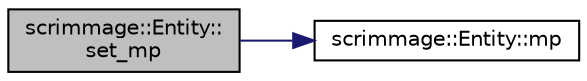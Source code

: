 digraph "scrimmage::Entity::set_mp"
{
 // LATEX_PDF_SIZE
  edge [fontname="Helvetica",fontsize="10",labelfontname="Helvetica",labelfontsize="10"];
  node [fontname="Helvetica",fontsize="10",shape=record];
  rankdir="LR";
  Node1 [label="scrimmage::Entity::\lset_mp",height=0.2,width=0.4,color="black", fillcolor="grey75", style="filled", fontcolor="black",tooltip=" "];
  Node1 -> Node2 [color="midnightblue",fontsize="10",style="solid",fontname="Helvetica"];
  Node2 [label="scrimmage::Entity::mp",height=0.2,width=0.4,color="black", fillcolor="white", style="filled",URL="$classscrimmage_1_1Entity.html#a3f88dfbc5ff9a42fae837da0d48cf898",tooltip=" "];
}
